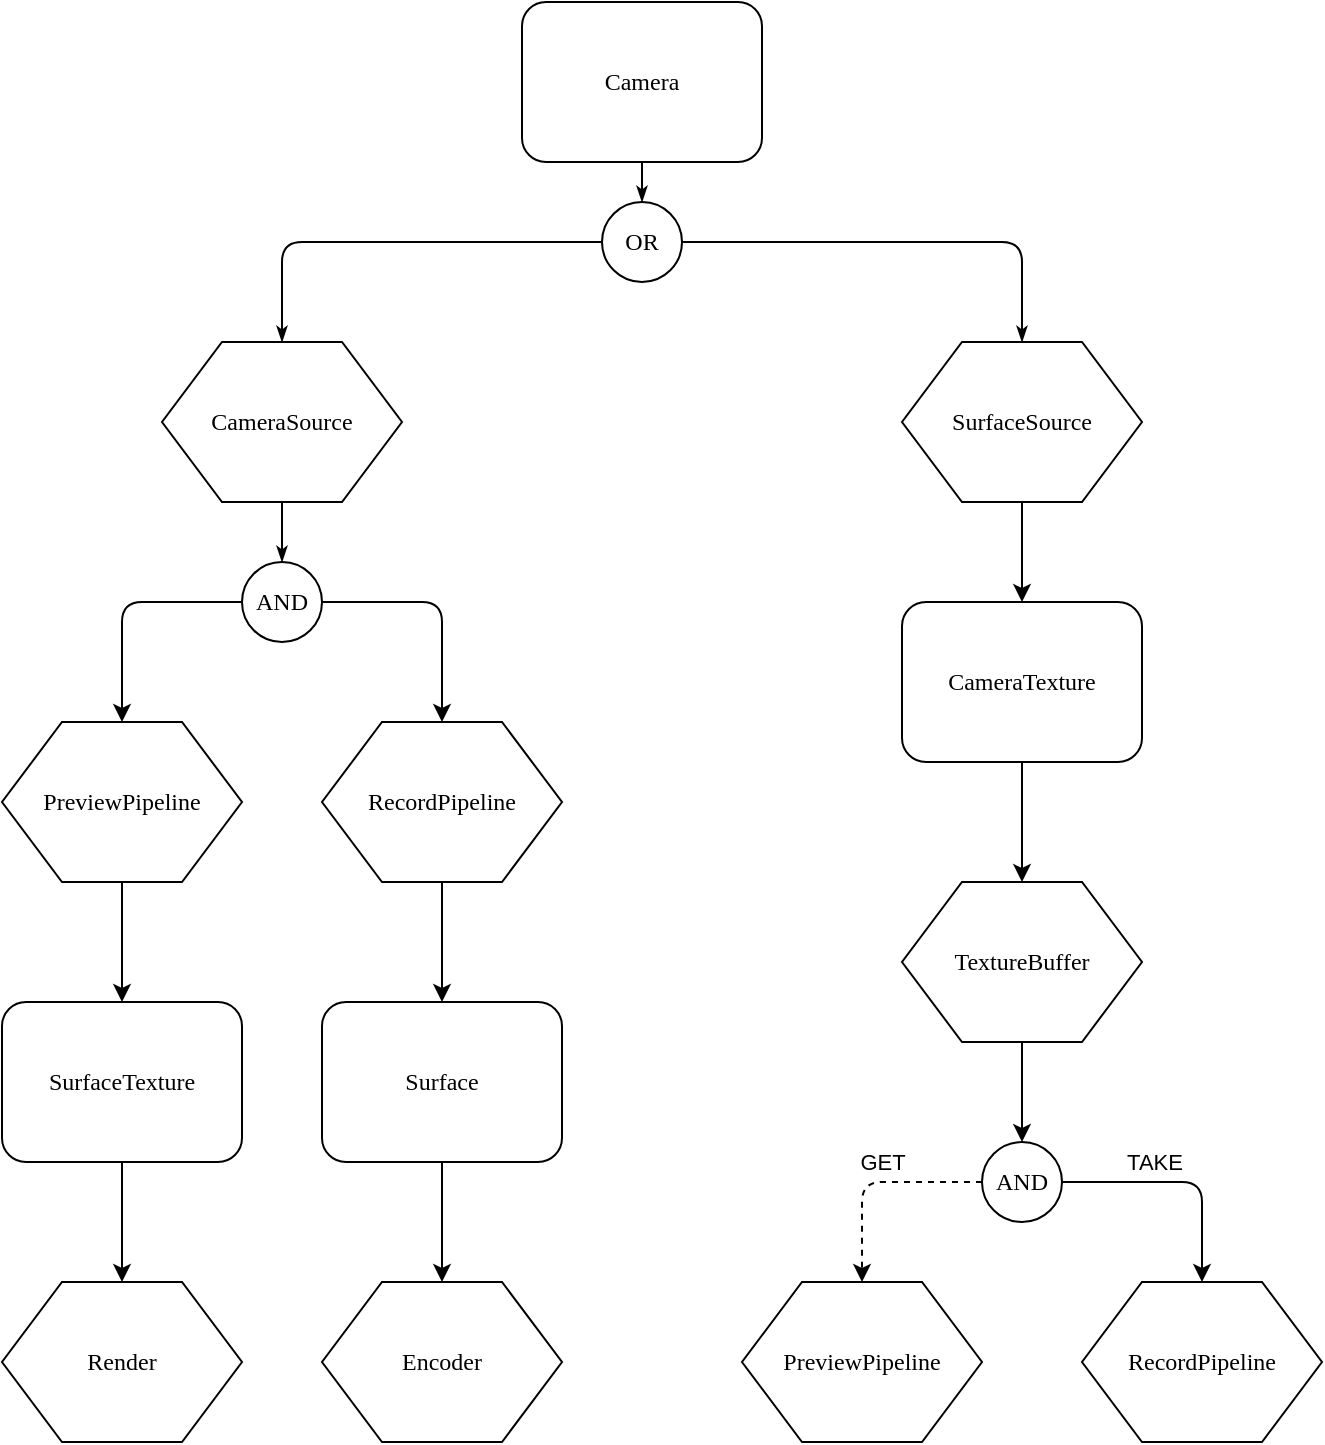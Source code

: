 <mxfile version="22.1.21" type="github">
  <diagram name="Page-1" id="8ce9d11a-91a2-4d17-14d8-a56ed91bf033">
    <mxGraphModel dx="3637" dy="1575" grid="1" gridSize="10" guides="1" tooltips="1" connect="1" arrows="1" fold="1" page="1" pageScale="1" pageWidth="1100" pageHeight="850" background="none" math="0" shadow="0">
      <root>
        <mxCell id="0" />
        <mxCell id="1" parent="0" />
        <mxCell id="17ea667e15c223fc-29" style="edgeStyle=orthogonalEdgeStyle;rounded=1;html=1;labelBackgroundColor=none;startArrow=none;startFill=0;startSize=5;endArrow=classicThin;endFill=1;endSize=5;jettySize=auto;orthogonalLoop=1;strokeWidth=1;fontFamily=Verdana;fontSize=8" parent="1" source="17ea667e15c223fc-2" target="17ea667e15c223fc-3" edge="1">
          <mxGeometry relative="1" as="geometry" />
        </mxCell>
        <mxCell id="17ea667e15c223fc-2" value="Camera" style="rounded=1;whiteSpace=wrap;html=1;shadow=0;labelBackgroundColor=none;strokeWidth=1;fontFamily=Verdana;fontSize=12;align=center;" parent="1" vertex="1">
          <mxGeometry x="180" y="60" width="120" height="80" as="geometry" />
        </mxCell>
        <mxCell id="17ea667e15c223fc-30" style="edgeStyle=orthogonalEdgeStyle;rounded=1;html=1;labelBackgroundColor=none;startArrow=none;startFill=0;startSize=5;endArrow=classicThin;endFill=1;endSize=5;jettySize=auto;orthogonalLoop=1;strokeWidth=1;fontFamily=Verdana;fontSize=8" parent="1" source="17ea667e15c223fc-3" target="17ea667e15c223fc-5" edge="1">
          <mxGeometry relative="1" as="geometry" />
        </mxCell>
        <mxCell id="17ea667e15c223fc-31" style="edgeStyle=orthogonalEdgeStyle;rounded=1;html=1;labelBackgroundColor=none;startArrow=none;startFill=0;startSize=5;endArrow=classicThin;endFill=1;endSize=5;jettySize=auto;orthogonalLoop=1;strokeWidth=1;fontFamily=Verdana;fontSize=8" parent="1" source="17ea667e15c223fc-3" target="17ea667e15c223fc-4" edge="1">
          <mxGeometry relative="1" as="geometry" />
        </mxCell>
        <mxCell id="17ea667e15c223fc-3" value="OR" style="ellipse;whiteSpace=wrap;html=1;rounded=1;shadow=0;labelBackgroundColor=none;strokeWidth=1;fontFamily=Verdana;fontSize=12;align=center;" parent="1" vertex="1">
          <mxGeometry x="220" y="160" width="40" height="40" as="geometry" />
        </mxCell>
        <mxCell id="17ea667e15c223fc-39" style="edgeStyle=orthogonalEdgeStyle;rounded=1;html=1;labelBackgroundColor=none;startArrow=none;startFill=0;startSize=5;endArrow=classicThin;endFill=1;endSize=5;jettySize=auto;orthogonalLoop=1;strokeWidth=1;fontFamily=Verdana;fontSize=8" parent="1" source="17ea667e15c223fc-4" edge="1">
          <mxGeometry relative="1" as="geometry">
            <mxPoint x="60" y="340" as="targetPoint" />
          </mxGeometry>
        </mxCell>
        <mxCell id="17ea667e15c223fc-4" value="CameraSource" style="shape=hexagon;perimeter=hexagonPerimeter;whiteSpace=wrap;html=1;rounded=0;shadow=0;labelBackgroundColor=none;strokeWidth=1;fontFamily=Verdana;fontSize=12;align=center;" parent="1" vertex="1">
          <mxGeometry y="230" width="120" height="80" as="geometry" />
        </mxCell>
        <mxCell id="Qp4cCjDxQtJGaniVjh0g-15" style="edgeStyle=orthogonalEdgeStyle;rounded=0;orthogonalLoop=1;jettySize=auto;html=1;entryX=0.5;entryY=0;entryDx=0;entryDy=0;" edge="1" parent="1" source="17ea667e15c223fc-5" target="Qp4cCjDxQtJGaniVjh0g-13">
          <mxGeometry relative="1" as="geometry" />
        </mxCell>
        <mxCell id="17ea667e15c223fc-5" value="SurfaceSource" style="shape=hexagon;perimeter=hexagonPerimeter;whiteSpace=wrap;html=1;rounded=0;shadow=0;labelBackgroundColor=none;strokeWidth=1;fontFamily=Verdana;fontSize=12;align=center;" parent="1" vertex="1">
          <mxGeometry x="370" y="230" width="120" height="80" as="geometry" />
        </mxCell>
        <mxCell id="17ea667e15c223fc-20" value="Encoder" style="shape=hexagon;perimeter=hexagonPerimeter;whiteSpace=wrap;html=1;rounded=0;shadow=0;labelBackgroundColor=none;strokeWidth=1;fontFamily=Verdana;fontSize=12;align=center;" parent="1" vertex="1">
          <mxGeometry x="80" y="700" width="120" height="80" as="geometry" />
        </mxCell>
        <mxCell id="Qp4cCjDxQtJGaniVjh0g-7" style="edgeStyle=orthogonalEdgeStyle;rounded=1;orthogonalLoop=1;jettySize=auto;html=1;entryX=0.5;entryY=0;entryDx=0;entryDy=0;curved=0;" edge="1" parent="1" source="Qp4cCjDxQtJGaniVjh0g-3" target="Qp4cCjDxQtJGaniVjh0g-6">
          <mxGeometry relative="1" as="geometry">
            <Array as="points">
              <mxPoint x="140" y="360" />
            </Array>
          </mxGeometry>
        </mxCell>
        <mxCell id="Qp4cCjDxQtJGaniVjh0g-8" style="edgeStyle=orthogonalEdgeStyle;rounded=1;orthogonalLoop=1;jettySize=auto;html=1;entryX=0.5;entryY=0;entryDx=0;entryDy=0;curved=0;" edge="1" parent="1" source="Qp4cCjDxQtJGaniVjh0g-3" target="Qp4cCjDxQtJGaniVjh0g-5">
          <mxGeometry relative="1" as="geometry">
            <Array as="points">
              <mxPoint x="-20" y="360" />
            </Array>
          </mxGeometry>
        </mxCell>
        <mxCell id="Qp4cCjDxQtJGaniVjh0g-3" value="AND" style="ellipse;whiteSpace=wrap;html=1;rounded=1;shadow=0;labelBackgroundColor=none;strokeWidth=1;fontFamily=Verdana;fontSize=12;align=center;" vertex="1" parent="1">
          <mxGeometry x="40" y="340" width="40" height="40" as="geometry" />
        </mxCell>
        <mxCell id="Qp4cCjDxQtJGaniVjh0g-10" style="edgeStyle=orthogonalEdgeStyle;rounded=0;orthogonalLoop=1;jettySize=auto;html=1;" edge="1" parent="1" source="Qp4cCjDxQtJGaniVjh0g-5" target="Qp4cCjDxQtJGaniVjh0g-9">
          <mxGeometry relative="1" as="geometry" />
        </mxCell>
        <mxCell id="Qp4cCjDxQtJGaniVjh0g-5" value="PreviewPipeline" style="shape=hexagon;perimeter=hexagonPerimeter;whiteSpace=wrap;html=1;rounded=0;shadow=0;labelBackgroundColor=none;strokeWidth=1;fontFamily=Verdana;fontSize=12;align=center;" vertex="1" parent="1">
          <mxGeometry x="-80" y="420" width="120" height="80" as="geometry" />
        </mxCell>
        <mxCell id="Qp4cCjDxQtJGaniVjh0g-12" style="edgeStyle=orthogonalEdgeStyle;rounded=0;orthogonalLoop=1;jettySize=auto;html=1;" edge="1" parent="1" source="Qp4cCjDxQtJGaniVjh0g-6" target="Qp4cCjDxQtJGaniVjh0g-11">
          <mxGeometry relative="1" as="geometry" />
        </mxCell>
        <mxCell id="Qp4cCjDxQtJGaniVjh0g-6" value="RecordPipeline" style="shape=hexagon;perimeter=hexagonPerimeter;whiteSpace=wrap;html=1;rounded=0;shadow=0;labelBackgroundColor=none;strokeWidth=1;fontFamily=Verdana;fontSize=12;align=center;" vertex="1" parent="1">
          <mxGeometry x="80" y="420" width="120" height="80" as="geometry" />
        </mxCell>
        <mxCell id="Qp4cCjDxQtJGaniVjh0g-23" style="edgeStyle=orthogonalEdgeStyle;rounded=0;orthogonalLoop=1;jettySize=auto;html=1;entryX=0.5;entryY=0;entryDx=0;entryDy=0;" edge="1" parent="1" source="Qp4cCjDxQtJGaniVjh0g-9" target="Qp4cCjDxQtJGaniVjh0g-22">
          <mxGeometry relative="1" as="geometry" />
        </mxCell>
        <mxCell id="Qp4cCjDxQtJGaniVjh0g-9" value="SurfaceTexture" style="rounded=1;whiteSpace=wrap;html=1;shadow=0;labelBackgroundColor=none;strokeWidth=1;fontFamily=Verdana;fontSize=12;align=center;" vertex="1" parent="1">
          <mxGeometry x="-80" y="560" width="120" height="80" as="geometry" />
        </mxCell>
        <mxCell id="Qp4cCjDxQtJGaniVjh0g-31" style="edgeStyle=orthogonalEdgeStyle;rounded=0;orthogonalLoop=1;jettySize=auto;html=1;" edge="1" parent="1" source="Qp4cCjDxQtJGaniVjh0g-11" target="17ea667e15c223fc-20">
          <mxGeometry relative="1" as="geometry" />
        </mxCell>
        <mxCell id="Qp4cCjDxQtJGaniVjh0g-11" value="Surface" style="rounded=1;whiteSpace=wrap;html=1;shadow=0;labelBackgroundColor=none;strokeWidth=1;fontFamily=Verdana;fontSize=12;align=center;" vertex="1" parent="1">
          <mxGeometry x="80" y="560" width="120" height="80" as="geometry" />
        </mxCell>
        <mxCell id="Qp4cCjDxQtJGaniVjh0g-27" style="edgeStyle=orthogonalEdgeStyle;rounded=0;orthogonalLoop=1;jettySize=auto;html=1;entryX=0.5;entryY=0;entryDx=0;entryDy=0;" edge="1" parent="1" source="Qp4cCjDxQtJGaniVjh0g-13" target="Qp4cCjDxQtJGaniVjh0g-26">
          <mxGeometry relative="1" as="geometry" />
        </mxCell>
        <mxCell id="Qp4cCjDxQtJGaniVjh0g-13" value="CameraTexture" style="rounded=1;whiteSpace=wrap;html=1;shadow=0;labelBackgroundColor=none;strokeWidth=1;fontFamily=Verdana;fontSize=12;align=center;" vertex="1" parent="1">
          <mxGeometry x="370" y="360" width="120" height="80" as="geometry" />
        </mxCell>
        <mxCell id="Qp4cCjDxQtJGaniVjh0g-19" style="edgeStyle=orthogonalEdgeStyle;rounded=1;orthogonalLoop=1;jettySize=auto;html=1;entryX=0.5;entryY=0;entryDx=0;entryDy=0;curved=0;dashed=1;" edge="1" parent="1" source="Qp4cCjDxQtJGaniVjh0g-16" target="Qp4cCjDxQtJGaniVjh0g-18">
          <mxGeometry relative="1" as="geometry">
            <Array as="points">
              <mxPoint x="350" y="650" />
            </Array>
          </mxGeometry>
        </mxCell>
        <mxCell id="Qp4cCjDxQtJGaniVjh0g-29" value="GET" style="edgeLabel;html=1;align=center;verticalAlign=middle;resizable=0;points=[];" vertex="1" connectable="0" parent="Qp4cCjDxQtJGaniVjh0g-19">
          <mxGeometry x="-0.091" y="3" relative="1" as="geometry">
            <mxPoint y="-13" as="offset" />
          </mxGeometry>
        </mxCell>
        <mxCell id="Qp4cCjDxQtJGaniVjh0g-21" style="edgeStyle=orthogonalEdgeStyle;rounded=1;orthogonalLoop=1;jettySize=auto;html=1;entryX=0.5;entryY=0;entryDx=0;entryDy=0;curved=0;" edge="1" parent="1" source="Qp4cCjDxQtJGaniVjh0g-16" target="Qp4cCjDxQtJGaniVjh0g-20">
          <mxGeometry relative="1" as="geometry" />
        </mxCell>
        <mxCell id="Qp4cCjDxQtJGaniVjh0g-30" value="TAKE" style="edgeLabel;html=1;align=center;verticalAlign=middle;resizable=0;points=[];" vertex="1" connectable="0" parent="Qp4cCjDxQtJGaniVjh0g-21">
          <mxGeometry x="-0.233" y="-4" relative="1" as="geometry">
            <mxPoint y="-14" as="offset" />
          </mxGeometry>
        </mxCell>
        <mxCell id="Qp4cCjDxQtJGaniVjh0g-16" value="AND" style="ellipse;whiteSpace=wrap;html=1;rounded=1;shadow=0;labelBackgroundColor=none;strokeWidth=1;fontFamily=Verdana;fontSize=12;align=center;" vertex="1" parent="1">
          <mxGeometry x="410" y="630" width="40" height="40" as="geometry" />
        </mxCell>
        <mxCell id="Qp4cCjDxQtJGaniVjh0g-18" value="PreviewPipeline" style="shape=hexagon;perimeter=hexagonPerimeter;whiteSpace=wrap;html=1;rounded=0;shadow=0;labelBackgroundColor=none;strokeWidth=1;fontFamily=Verdana;fontSize=12;align=center;" vertex="1" parent="1">
          <mxGeometry x="290" y="700" width="120" height="80" as="geometry" />
        </mxCell>
        <mxCell id="Qp4cCjDxQtJGaniVjh0g-20" value="RecordPipeline" style="shape=hexagon;perimeter=hexagonPerimeter;whiteSpace=wrap;html=1;rounded=0;shadow=0;labelBackgroundColor=none;strokeWidth=1;fontFamily=Verdana;fontSize=12;align=center;" vertex="1" parent="1">
          <mxGeometry x="460" y="700" width="120" height="80" as="geometry" />
        </mxCell>
        <mxCell id="Qp4cCjDxQtJGaniVjh0g-22" value="Render" style="shape=hexagon;perimeter=hexagonPerimeter;whiteSpace=wrap;html=1;rounded=0;shadow=0;labelBackgroundColor=none;strokeWidth=1;fontFamily=Verdana;fontSize=12;align=center;" vertex="1" parent="1">
          <mxGeometry x="-80" y="700" width="120" height="80" as="geometry" />
        </mxCell>
        <mxCell id="Qp4cCjDxQtJGaniVjh0g-28" style="edgeStyle=orthogonalEdgeStyle;rounded=0;orthogonalLoop=1;jettySize=auto;html=1;entryX=0.5;entryY=0;entryDx=0;entryDy=0;" edge="1" parent="1" source="Qp4cCjDxQtJGaniVjh0g-26" target="Qp4cCjDxQtJGaniVjh0g-16">
          <mxGeometry relative="1" as="geometry" />
        </mxCell>
        <mxCell id="Qp4cCjDxQtJGaniVjh0g-26" value="TextureBuffer" style="shape=hexagon;perimeter=hexagonPerimeter;whiteSpace=wrap;html=1;rounded=0;shadow=0;labelBackgroundColor=none;strokeWidth=1;fontFamily=Verdana;fontSize=12;align=center;" vertex="1" parent="1">
          <mxGeometry x="370" y="500" width="120" height="80" as="geometry" />
        </mxCell>
      </root>
    </mxGraphModel>
  </diagram>
</mxfile>
